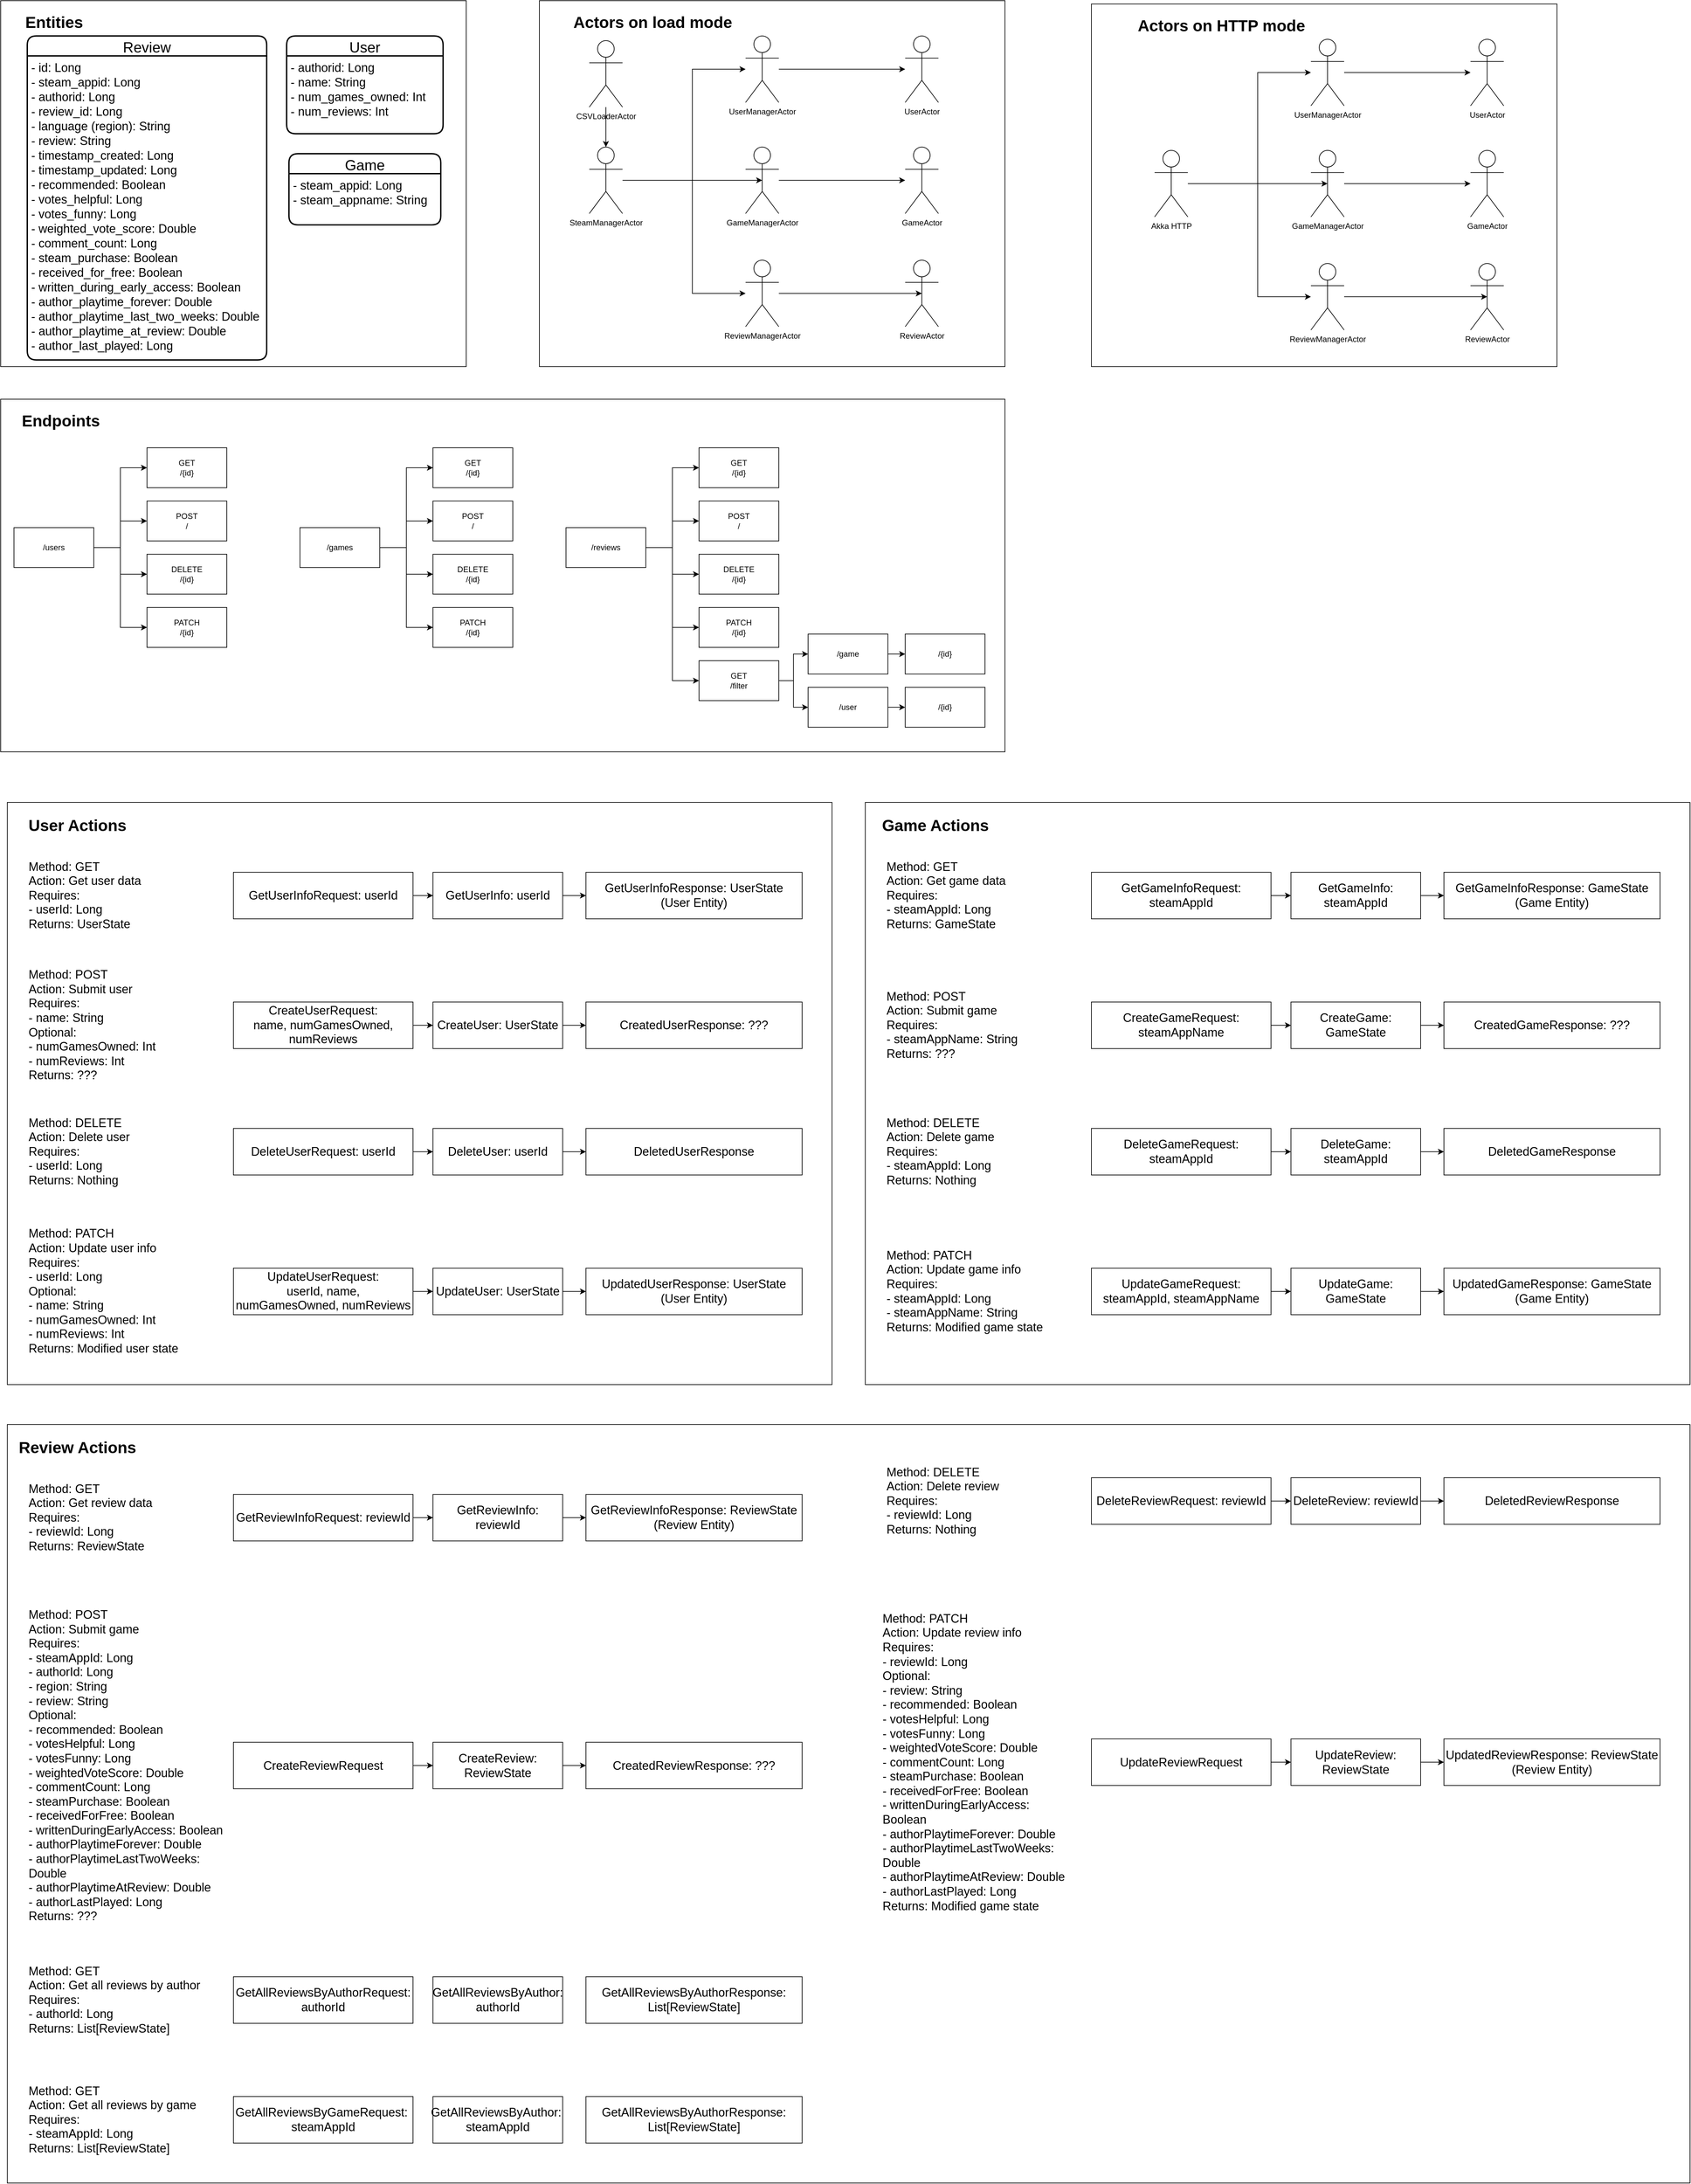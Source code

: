 <mxfile version="20.4.0" type="device"><diagram id="bUmCLk0_VhVP07BTgJRH" name="Página-1"><mxGraphModel dx="2031" dy="1159" grid="1" gridSize="10" guides="1" tooltips="1" connect="1" arrows="1" fold="1" page="1" pageScale="1" pageWidth="827" pageHeight="1169" math="0" shadow="0"><root><mxCell id="0"/><mxCell id="1" parent="0"/><mxCell id="ez0pkihPe1-qTAPwtO0r-77" value="" style="rounded=0;whiteSpace=wrap;html=1;fillColor=none;" vertex="1" parent="1"><mxGeometry x="850" y="40" width="700" height="550" as="geometry"/></mxCell><mxCell id="ez0pkihPe1-qTAPwtO0r-78" value="" style="rounded=0;whiteSpace=wrap;html=1;fillColor=none;" vertex="1" parent="1"><mxGeometry x="1680" y="45" width="700" height="545" as="geometry"/></mxCell><mxCell id="Av2QNb6P9Yulk9unb7GA-71" value="" style="group" parent="1" vertex="1" connectable="0"><mxGeometry x="40" y="639" width="1510" height="530" as="geometry"/></mxCell><mxCell id="Av2QNb6P9Yulk9unb7GA-57" value="" style="group" parent="Av2QNb6P9Yulk9unb7GA-71" vertex="1" connectable="0"><mxGeometry width="1510" height="530" as="geometry"/></mxCell><mxCell id="Av2QNb6P9Yulk9unb7GA-55" value="" style="rounded=0;whiteSpace=wrap;html=1;fillColor=none;" parent="Av2QNb6P9Yulk9unb7GA-57" vertex="1"><mxGeometry width="1510" height="530" as="geometry"/></mxCell><mxCell id="Av2QNb6P9Yulk9unb7GA-52" value="Endpoints" style="text;strokeColor=none;fillColor=none;html=1;fontSize=24;fontStyle=1;verticalAlign=middle;align=center;" parent="Av2QNb6P9Yulk9unb7GA-57" vertex="1"><mxGeometry x="20" y="13" width="140" height="40" as="geometry"/></mxCell><mxCell id="Av2QNb6P9Yulk9unb7GA-12" value="/users" style="rounded=0;whiteSpace=wrap;html=1;" parent="Av2QNb6P9Yulk9unb7GA-71" vertex="1"><mxGeometry x="20" y="193" width="120" height="60" as="geometry"/></mxCell><mxCell id="Av2QNb6P9Yulk9unb7GA-13" value="GET&lt;br&gt;/{id}" style="rounded=0;whiteSpace=wrap;html=1;" parent="Av2QNb6P9Yulk9unb7GA-71" vertex="1"><mxGeometry x="220" y="73" width="120" height="60" as="geometry"/></mxCell><mxCell id="Av2QNb6P9Yulk9unb7GA-17" style="edgeStyle=orthogonalEdgeStyle;rounded=0;orthogonalLoop=1;jettySize=auto;html=1;entryX=0;entryY=0.5;entryDx=0;entryDy=0;" parent="Av2QNb6P9Yulk9unb7GA-71" source="Av2QNb6P9Yulk9unb7GA-12" target="Av2QNb6P9Yulk9unb7GA-13" edge="1"><mxGeometry relative="1" as="geometry"/></mxCell><mxCell id="Av2QNb6P9Yulk9unb7GA-14" value="POST&lt;br&gt;/" style="rounded=0;whiteSpace=wrap;html=1;" parent="Av2QNb6P9Yulk9unb7GA-71" vertex="1"><mxGeometry x="220" y="153" width="120" height="60" as="geometry"/></mxCell><mxCell id="Av2QNb6P9Yulk9unb7GA-18" style="edgeStyle=orthogonalEdgeStyle;rounded=0;orthogonalLoop=1;jettySize=auto;html=1;" parent="Av2QNb6P9Yulk9unb7GA-71" source="Av2QNb6P9Yulk9unb7GA-12" target="Av2QNb6P9Yulk9unb7GA-14" edge="1"><mxGeometry relative="1" as="geometry"/></mxCell><mxCell id="Av2QNb6P9Yulk9unb7GA-15" value="DELETE&lt;br&gt;/{id}" style="rounded=0;whiteSpace=wrap;html=1;" parent="Av2QNb6P9Yulk9unb7GA-71" vertex="1"><mxGeometry x="220" y="233" width="120" height="60" as="geometry"/></mxCell><mxCell id="Av2QNb6P9Yulk9unb7GA-19" style="edgeStyle=orthogonalEdgeStyle;rounded=0;orthogonalLoop=1;jettySize=auto;html=1;entryX=0;entryY=0.5;entryDx=0;entryDy=0;" parent="Av2QNb6P9Yulk9unb7GA-71" source="Av2QNb6P9Yulk9unb7GA-12" target="Av2QNb6P9Yulk9unb7GA-15" edge="1"><mxGeometry relative="1" as="geometry"/></mxCell><mxCell id="Av2QNb6P9Yulk9unb7GA-16" value="PATCH&lt;br&gt;/{id}" style="rounded=0;whiteSpace=wrap;html=1;" parent="Av2QNb6P9Yulk9unb7GA-71" vertex="1"><mxGeometry x="220" y="313" width="120" height="60" as="geometry"/></mxCell><mxCell id="Av2QNb6P9Yulk9unb7GA-20" style="edgeStyle=orthogonalEdgeStyle;rounded=0;orthogonalLoop=1;jettySize=auto;html=1;entryX=0;entryY=0.5;entryDx=0;entryDy=0;" parent="Av2QNb6P9Yulk9unb7GA-71" source="Av2QNb6P9Yulk9unb7GA-12" target="Av2QNb6P9Yulk9unb7GA-16" edge="1"><mxGeometry relative="1" as="geometry"/></mxCell><mxCell id="Av2QNb6P9Yulk9unb7GA-25" value="/games" style="rounded=0;whiteSpace=wrap;html=1;" parent="Av2QNb6P9Yulk9unb7GA-71" vertex="1"><mxGeometry x="450" y="193" width="120" height="60" as="geometry"/></mxCell><mxCell id="Av2QNb6P9Yulk9unb7GA-26" value="GET&lt;br&gt;/{id}" style="rounded=0;whiteSpace=wrap;html=1;" parent="Av2QNb6P9Yulk9unb7GA-71" vertex="1"><mxGeometry x="650" y="73" width="120" height="60" as="geometry"/></mxCell><mxCell id="Av2QNb6P9Yulk9unb7GA-21" style="edgeStyle=orthogonalEdgeStyle;rounded=0;orthogonalLoop=1;jettySize=auto;html=1;entryX=0;entryY=0.5;entryDx=0;entryDy=0;" parent="Av2QNb6P9Yulk9unb7GA-71" source="Av2QNb6P9Yulk9unb7GA-25" target="Av2QNb6P9Yulk9unb7GA-26" edge="1"><mxGeometry relative="1" as="geometry"/></mxCell><mxCell id="Av2QNb6P9Yulk9unb7GA-27" value="POST&lt;br&gt;/" style="rounded=0;whiteSpace=wrap;html=1;" parent="Av2QNb6P9Yulk9unb7GA-71" vertex="1"><mxGeometry x="650" y="153" width="120" height="60" as="geometry"/></mxCell><mxCell id="Av2QNb6P9Yulk9unb7GA-22" style="edgeStyle=orthogonalEdgeStyle;rounded=0;orthogonalLoop=1;jettySize=auto;html=1;" parent="Av2QNb6P9Yulk9unb7GA-71" source="Av2QNb6P9Yulk9unb7GA-25" target="Av2QNb6P9Yulk9unb7GA-27" edge="1"><mxGeometry relative="1" as="geometry"/></mxCell><mxCell id="Av2QNb6P9Yulk9unb7GA-28" value="DELETE&lt;br&gt;/{id}" style="rounded=0;whiteSpace=wrap;html=1;" parent="Av2QNb6P9Yulk9unb7GA-71" vertex="1"><mxGeometry x="650" y="233" width="120" height="60" as="geometry"/></mxCell><mxCell id="Av2QNb6P9Yulk9unb7GA-23" style="edgeStyle=orthogonalEdgeStyle;rounded=0;orthogonalLoop=1;jettySize=auto;html=1;entryX=0;entryY=0.5;entryDx=0;entryDy=0;" parent="Av2QNb6P9Yulk9unb7GA-71" source="Av2QNb6P9Yulk9unb7GA-25" target="Av2QNb6P9Yulk9unb7GA-28" edge="1"><mxGeometry relative="1" as="geometry"/></mxCell><mxCell id="Av2QNb6P9Yulk9unb7GA-29" value="PATCH&lt;br&gt;/{id}" style="rounded=0;whiteSpace=wrap;html=1;" parent="Av2QNb6P9Yulk9unb7GA-71" vertex="1"><mxGeometry x="650" y="313" width="120" height="60" as="geometry"/></mxCell><mxCell id="Av2QNb6P9Yulk9unb7GA-24" style="edgeStyle=orthogonalEdgeStyle;rounded=0;orthogonalLoop=1;jettySize=auto;html=1;entryX=0;entryY=0.5;entryDx=0;entryDy=0;" parent="Av2QNb6P9Yulk9unb7GA-71" source="Av2QNb6P9Yulk9unb7GA-25" target="Av2QNb6P9Yulk9unb7GA-29" edge="1"><mxGeometry relative="1" as="geometry"/></mxCell><mxCell id="Av2QNb6P9Yulk9unb7GA-34" value="/reviews" style="rounded=0;whiteSpace=wrap;html=1;" parent="Av2QNb6P9Yulk9unb7GA-71" vertex="1"><mxGeometry x="850" y="193" width="120" height="60" as="geometry"/></mxCell><mxCell id="Av2QNb6P9Yulk9unb7GA-35" value="GET&lt;br&gt;/{id}" style="rounded=0;whiteSpace=wrap;html=1;" parent="Av2QNb6P9Yulk9unb7GA-71" vertex="1"><mxGeometry x="1050" y="73" width="120" height="60" as="geometry"/></mxCell><mxCell id="Av2QNb6P9Yulk9unb7GA-30" style="edgeStyle=orthogonalEdgeStyle;rounded=0;orthogonalLoop=1;jettySize=auto;html=1;entryX=0;entryY=0.5;entryDx=0;entryDy=0;" parent="Av2QNb6P9Yulk9unb7GA-71" source="Av2QNb6P9Yulk9unb7GA-34" target="Av2QNb6P9Yulk9unb7GA-35" edge="1"><mxGeometry relative="1" as="geometry"/></mxCell><mxCell id="Av2QNb6P9Yulk9unb7GA-36" value="POST&lt;br&gt;/" style="rounded=0;whiteSpace=wrap;html=1;" parent="Av2QNb6P9Yulk9unb7GA-71" vertex="1"><mxGeometry x="1050" y="153" width="120" height="60" as="geometry"/></mxCell><mxCell id="Av2QNb6P9Yulk9unb7GA-31" style="edgeStyle=orthogonalEdgeStyle;rounded=0;orthogonalLoop=1;jettySize=auto;html=1;" parent="Av2QNb6P9Yulk9unb7GA-71" source="Av2QNb6P9Yulk9unb7GA-34" target="Av2QNb6P9Yulk9unb7GA-36" edge="1"><mxGeometry relative="1" as="geometry"/></mxCell><mxCell id="Av2QNb6P9Yulk9unb7GA-37" value="DELETE&lt;br&gt;/{id}" style="rounded=0;whiteSpace=wrap;html=1;" parent="Av2QNb6P9Yulk9unb7GA-71" vertex="1"><mxGeometry x="1050" y="233" width="120" height="60" as="geometry"/></mxCell><mxCell id="Av2QNb6P9Yulk9unb7GA-32" style="edgeStyle=orthogonalEdgeStyle;rounded=0;orthogonalLoop=1;jettySize=auto;html=1;entryX=0;entryY=0.5;entryDx=0;entryDy=0;" parent="Av2QNb6P9Yulk9unb7GA-71" source="Av2QNb6P9Yulk9unb7GA-34" target="Av2QNb6P9Yulk9unb7GA-37" edge="1"><mxGeometry relative="1" as="geometry"/></mxCell><mxCell id="Av2QNb6P9Yulk9unb7GA-38" value="PATCH&lt;br&gt;/{id}" style="rounded=0;whiteSpace=wrap;html=1;" parent="Av2QNb6P9Yulk9unb7GA-71" vertex="1"><mxGeometry x="1050" y="313" width="120" height="60" as="geometry"/></mxCell><mxCell id="Av2QNb6P9Yulk9unb7GA-33" style="edgeStyle=orthogonalEdgeStyle;rounded=0;orthogonalLoop=1;jettySize=auto;html=1;entryX=0;entryY=0.5;entryDx=0;entryDy=0;" parent="Av2QNb6P9Yulk9unb7GA-71" source="Av2QNb6P9Yulk9unb7GA-34" target="Av2QNb6P9Yulk9unb7GA-38" edge="1"><mxGeometry relative="1" as="geometry"/></mxCell><mxCell id="Av2QNb6P9Yulk9unb7GA-39" value="GET&lt;br&gt;/filter" style="rounded=0;whiteSpace=wrap;html=1;" parent="Av2QNb6P9Yulk9unb7GA-71" vertex="1"><mxGeometry x="1050" y="393" width="120" height="60" as="geometry"/></mxCell><mxCell id="Av2QNb6P9Yulk9unb7GA-43" style="edgeStyle=orthogonalEdgeStyle;rounded=0;orthogonalLoop=1;jettySize=auto;html=1;entryX=0;entryY=0.5;entryDx=0;entryDy=0;" parent="Av2QNb6P9Yulk9unb7GA-71" source="Av2QNb6P9Yulk9unb7GA-34" target="Av2QNb6P9Yulk9unb7GA-39" edge="1"><mxGeometry relative="1" as="geometry"/></mxCell><mxCell id="Av2QNb6P9Yulk9unb7GA-41" value="/game" style="rounded=0;whiteSpace=wrap;html=1;" parent="Av2QNb6P9Yulk9unb7GA-71" vertex="1"><mxGeometry x="1214" y="353" width="120" height="60" as="geometry"/></mxCell><mxCell id="Av2QNb6P9Yulk9unb7GA-44" style="edgeStyle=orthogonalEdgeStyle;rounded=0;orthogonalLoop=1;jettySize=auto;html=1;entryX=0;entryY=0.5;entryDx=0;entryDy=0;" parent="Av2QNb6P9Yulk9unb7GA-71" source="Av2QNb6P9Yulk9unb7GA-39" target="Av2QNb6P9Yulk9unb7GA-41" edge="1"><mxGeometry relative="1" as="geometry"/></mxCell><mxCell id="Av2QNb6P9Yulk9unb7GA-42" value="/user" style="rounded=0;whiteSpace=wrap;html=1;" parent="Av2QNb6P9Yulk9unb7GA-71" vertex="1"><mxGeometry x="1214" y="433" width="120" height="60" as="geometry"/></mxCell><mxCell id="Av2QNb6P9Yulk9unb7GA-45" style="edgeStyle=orthogonalEdgeStyle;rounded=0;orthogonalLoop=1;jettySize=auto;html=1;entryX=0;entryY=0.5;entryDx=0;entryDy=0;" parent="Av2QNb6P9Yulk9unb7GA-71" source="Av2QNb6P9Yulk9unb7GA-39" target="Av2QNb6P9Yulk9unb7GA-42" edge="1"><mxGeometry relative="1" as="geometry"/></mxCell><mxCell id="Av2QNb6P9Yulk9unb7GA-46" value="/{id}" style="rounded=0;whiteSpace=wrap;html=1;" parent="Av2QNb6P9Yulk9unb7GA-71" vertex="1"><mxGeometry x="1360" y="353" width="120" height="60" as="geometry"/></mxCell><mxCell id="Av2QNb6P9Yulk9unb7GA-49" style="edgeStyle=orthogonalEdgeStyle;rounded=0;orthogonalLoop=1;jettySize=auto;html=1;" parent="Av2QNb6P9Yulk9unb7GA-71" source="Av2QNb6P9Yulk9unb7GA-41" target="Av2QNb6P9Yulk9unb7GA-46" edge="1"><mxGeometry relative="1" as="geometry"/></mxCell><mxCell id="Av2QNb6P9Yulk9unb7GA-47" value="/{id}" style="rounded=0;whiteSpace=wrap;html=1;" parent="Av2QNb6P9Yulk9unb7GA-71" vertex="1"><mxGeometry x="1360" y="433" width="120" height="60" as="geometry"/></mxCell><mxCell id="Av2QNb6P9Yulk9unb7GA-48" style="edgeStyle=orthogonalEdgeStyle;rounded=0;orthogonalLoop=1;jettySize=auto;html=1;" parent="Av2QNb6P9Yulk9unb7GA-71" source="Av2QNb6P9Yulk9unb7GA-42" target="Av2QNb6P9Yulk9unb7GA-47" edge="1"><mxGeometry relative="1" as="geometry"/></mxCell><mxCell id="ez0pkihPe1-qTAPwtO0r-2" value="" style="rounded=0;whiteSpace=wrap;html=1;fillColor=none;" vertex="1" parent="1"><mxGeometry x="50" y="1245" width="1240" height="875" as="geometry"/></mxCell><mxCell id="ez0pkihPe1-qTAPwtO0r-3" value="User Actions" style="text;strokeColor=none;fillColor=none;html=1;fontSize=24;fontStyle=1;verticalAlign=middle;align=center;" vertex="1" parent="1"><mxGeometry x="60" y="1260" width="190" height="40" as="geometry"/></mxCell><mxCell id="Av2QNb6P9Yulk9unb7GA-68" value="" style="rounded=0;whiteSpace=wrap;html=1;fillColor=none;" parent="1" vertex="1"><mxGeometry x="40" y="40" width="700" height="550" as="geometry"/></mxCell><mxCell id="Av2QNb6P9Yulk9unb7GA-69" value="Entities" style="text;strokeColor=none;fillColor=none;html=1;fontSize=24;fontStyle=1;verticalAlign=middle;align=center;" parent="1" vertex="1"><mxGeometry x="50" y="53" width="140" height="40" as="geometry"/></mxCell><mxCell id="Av2QNb6P9Yulk9unb7GA-64" value="Review" style="swimlane;childLayout=stackLayout;horizontal=1;startSize=30;horizontalStack=0;rounded=1;fontSize=22;fontStyle=0;strokeWidth=2;resizeParent=0;resizeLast=1;shadow=0;dashed=0;align=center;" parent="1" vertex="1"><mxGeometry x="80" y="93" width="360" height="487" as="geometry"/></mxCell><mxCell id="Av2QNb6P9Yulk9unb7GA-65" value="- id: Long&#10;- steam_appid: Long&#10;- authorid: Long&#10;- review_id: Long&#10;- language (region): String&#10;- review: String&#10;- timestamp_created: Long&#10;- timestamp_updated: Long&#10;- recommended: Boolean&#10;- votes_helpful: Long&#10;- votes_funny: Long&#10;- weighted_vote_score: Double&#10;- comment_count: Long&#10;- steam_purchase: Boolean&#10;- received_for_free: Boolean&#10;- written_during_early_access: Boolean&#10;- author_playtime_forever: Double&#10;- author_playtime_last_two_weeks: Double&#10;- author_playtime_at_review: Double&#10;- author_last_played: Long" style="align=left;strokeColor=none;fillColor=none;spacingLeft=4;fontSize=18;verticalAlign=top;resizable=0;rotatable=0;part=1;" parent="Av2QNb6P9Yulk9unb7GA-64" vertex="1"><mxGeometry y="30" width="360" height="457" as="geometry"/></mxCell><mxCell id="Av2QNb6P9Yulk9unb7GA-62" value="User" style="swimlane;childLayout=stackLayout;horizontal=1;startSize=30;horizontalStack=0;rounded=1;fontSize=22;fontStyle=0;strokeWidth=2;resizeParent=0;resizeLast=1;shadow=0;dashed=0;align=center;" parent="1" vertex="1"><mxGeometry x="470" y="93" width="235.2" height="147" as="geometry"><mxRectangle x="560" y="30" width="80" height="30" as="alternateBounds"/></mxGeometry></mxCell><mxCell id="Av2QNb6P9Yulk9unb7GA-63" value="- authorid: Long&#10;- name: String&#10;- num_games_owned: Int&#10;- num_reviews: Int" style="align=left;strokeColor=none;fillColor=none;spacingLeft=4;fontSize=18;verticalAlign=top;resizable=0;rotatable=0;part=1;" parent="Av2QNb6P9Yulk9unb7GA-62" vertex="1"><mxGeometry y="30" width="235.2" height="117" as="geometry"/></mxCell><mxCell id="Av2QNb6P9Yulk9unb7GA-60" value="Game" style="swimlane;childLayout=stackLayout;horizontal=1;startSize=30;horizontalStack=0;rounded=1;fontSize=22;fontStyle=0;strokeWidth=2;resizeParent=0;resizeLast=1;shadow=0;dashed=0;align=center;" parent="1" vertex="1"><mxGeometry x="473.47" y="270" width="228.27" height="107" as="geometry"/></mxCell><mxCell id="Av2QNb6P9Yulk9unb7GA-61" value="- steam_appid: Long&#10;- steam_appname: String" style="align=left;strokeColor=none;fillColor=none;spacingLeft=4;fontSize=18;verticalAlign=top;resizable=0;rotatable=0;part=1;" parent="Av2QNb6P9Yulk9unb7GA-60" vertex="1"><mxGeometry y="30" width="228.27" height="77" as="geometry"/></mxCell><mxCell id="ez0pkihPe1-qTAPwtO0r-15" value="Actors on load mode" style="text;strokeColor=none;fillColor=none;html=1;fontSize=24;fontStyle=1;verticalAlign=middle;align=center;" vertex="1" parent="1"><mxGeometry x="880" y="53" width="280" height="40" as="geometry"/></mxCell><mxCell id="ez0pkihPe1-qTAPwtO0r-17" value="GameActor" style="shape=umlActor;verticalLabelPosition=bottom;verticalAlign=top;html=1;outlineConnect=0;" vertex="1" parent="1"><mxGeometry x="1400" y="260" width="50" height="100" as="geometry"/></mxCell><mxCell id="ez0pkihPe1-qTAPwtO0r-39" style="edgeStyle=orthogonalEdgeStyle;rounded=0;orthogonalLoop=1;jettySize=auto;html=1;entryX=0.5;entryY=0.5;entryDx=0;entryDy=0;entryPerimeter=0;" edge="1" parent="1" source="ez0pkihPe1-qTAPwtO0r-18" target="ez0pkihPe1-qTAPwtO0r-21"><mxGeometry relative="1" as="geometry"/></mxCell><mxCell id="ez0pkihPe1-qTAPwtO0r-18" value="SteamManagerActor" style="shape=umlActor;verticalLabelPosition=bottom;verticalAlign=top;html=1;outlineConnect=0;" vertex="1" parent="1"><mxGeometry x="925" y="260" width="50" height="100" as="geometry"/></mxCell><mxCell id="ez0pkihPe1-qTAPwtO0r-38" style="edgeStyle=orthogonalEdgeStyle;rounded=0;orthogonalLoop=1;jettySize=auto;html=1;" edge="1" parent="1" source="ez0pkihPe1-qTAPwtO0r-19" target="ez0pkihPe1-qTAPwtO0r-18"><mxGeometry relative="1" as="geometry"/></mxCell><mxCell id="ez0pkihPe1-qTAPwtO0r-19" value="CSVLoaderActor" style="shape=umlActor;verticalLabelPosition=bottom;verticalAlign=top;html=1;outlineConnect=0;" vertex="1" parent="1"><mxGeometry x="925" y="100" width="50" height="100" as="geometry"/></mxCell><mxCell id="ez0pkihPe1-qTAPwtO0r-36" style="edgeStyle=orthogonalEdgeStyle;rounded=0;orthogonalLoop=1;jettySize=auto;html=1;" edge="1" parent="1" source="ez0pkihPe1-qTAPwtO0r-21" target="ez0pkihPe1-qTAPwtO0r-17"><mxGeometry relative="1" as="geometry"/></mxCell><mxCell id="ez0pkihPe1-qTAPwtO0r-21" value="GameManagerActor" style="shape=umlActor;verticalLabelPosition=bottom;verticalAlign=top;html=1;outlineConnect=0;" vertex="1" parent="1"><mxGeometry x="1160" y="260" width="50" height="100" as="geometry"/></mxCell><mxCell id="ez0pkihPe1-qTAPwtO0r-35" style="edgeStyle=orthogonalEdgeStyle;rounded=0;orthogonalLoop=1;jettySize=auto;html=1;" edge="1" parent="1" source="ez0pkihPe1-qTAPwtO0r-23" target="ez0pkihPe1-qTAPwtO0r-34"><mxGeometry relative="1" as="geometry"/></mxCell><mxCell id="ez0pkihPe1-qTAPwtO0r-23" value="UserManagerActor" style="shape=umlActor;verticalLabelPosition=bottom;verticalAlign=top;html=1;outlineConnect=0;" vertex="1" parent="1"><mxGeometry x="1160" y="93" width="50" height="100" as="geometry"/></mxCell><mxCell id="ez0pkihPe1-qTAPwtO0r-37" style="edgeStyle=orthogonalEdgeStyle;rounded=0;orthogonalLoop=1;jettySize=auto;html=1;entryX=0.5;entryY=0.5;entryDx=0;entryDy=0;entryPerimeter=0;" edge="1" parent="1" source="ez0pkihPe1-qTAPwtO0r-24" target="ez0pkihPe1-qTAPwtO0r-25"><mxGeometry relative="1" as="geometry"/></mxCell><mxCell id="ez0pkihPe1-qTAPwtO0r-24" value="ReviewManagerActor" style="shape=umlActor;verticalLabelPosition=bottom;verticalAlign=top;html=1;outlineConnect=0;" vertex="1" parent="1"><mxGeometry x="1160" y="430" width="50" height="100" as="geometry"/></mxCell><mxCell id="ez0pkihPe1-qTAPwtO0r-25" value="ReviewActor" style="shape=umlActor;verticalLabelPosition=bottom;verticalAlign=top;html=1;outlineConnect=0;" vertex="1" parent="1"><mxGeometry x="1400" y="430" width="50" height="100" as="geometry"/></mxCell><mxCell id="ez0pkihPe1-qTAPwtO0r-34" value="UserActor" style="shape=umlActor;verticalLabelPosition=bottom;verticalAlign=top;html=1;outlineConnect=0;" vertex="1" parent="1"><mxGeometry x="1400" y="93" width="50" height="100" as="geometry"/></mxCell><mxCell id="ez0pkihPe1-qTAPwtO0r-41" value="" style="endArrow=classic;html=1;rounded=0;" edge="1" parent="1" target="ez0pkihPe1-qTAPwtO0r-24"><mxGeometry width="50" height="50" relative="1" as="geometry"><mxPoint x="980" y="310" as="sourcePoint"/><mxPoint x="750" y="460" as="targetPoint"/><Array as="points"><mxPoint x="1080" y="310"/><mxPoint x="1080" y="480"/></Array></mxGeometry></mxCell><mxCell id="ez0pkihPe1-qTAPwtO0r-42" value="" style="endArrow=classic;html=1;rounded=0;" edge="1" parent="1" target="ez0pkihPe1-qTAPwtO0r-23"><mxGeometry width="50" height="50" relative="1" as="geometry"><mxPoint x="980" y="310" as="sourcePoint"/><mxPoint x="1140" y="160" as="targetPoint"/><Array as="points"><mxPoint x="1080" y="310"/><mxPoint x="1080" y="143"/></Array></mxGeometry></mxCell><mxCell id="ez0pkihPe1-qTAPwtO0r-43" value="Actors on HTTP mode" style="text;strokeColor=none;fillColor=none;html=1;fontSize=24;fontStyle=1;verticalAlign=middle;align=center;" vertex="1" parent="1"><mxGeometry x="1730" y="58" width="290" height="40" as="geometry"/></mxCell><mxCell id="ez0pkihPe1-qTAPwtO0r-44" value="GameActor" style="shape=umlActor;verticalLabelPosition=bottom;verticalAlign=top;html=1;outlineConnect=0;" vertex="1" parent="1"><mxGeometry x="2250" y="265" width="50" height="100" as="geometry"/></mxCell><mxCell id="ez0pkihPe1-qTAPwtO0r-45" style="edgeStyle=orthogonalEdgeStyle;rounded=0;orthogonalLoop=1;jettySize=auto;html=1;entryX=0.5;entryY=0.5;entryDx=0;entryDy=0;entryPerimeter=0;" edge="1" parent="1" source="ez0pkihPe1-qTAPwtO0r-46" target="ez0pkihPe1-qTAPwtO0r-51"><mxGeometry relative="1" as="geometry"/></mxCell><mxCell id="ez0pkihPe1-qTAPwtO0r-46" value="Akka HTTP" style="shape=umlActor;verticalLabelPosition=bottom;verticalAlign=top;html=1;outlineConnect=0;" vertex="1" parent="1"><mxGeometry x="1775" y="265" width="50" height="100" as="geometry"/></mxCell><mxCell id="ez0pkihPe1-qTAPwtO0r-50" style="edgeStyle=orthogonalEdgeStyle;rounded=0;orthogonalLoop=1;jettySize=auto;html=1;" edge="1" parent="1" source="ez0pkihPe1-qTAPwtO0r-51" target="ez0pkihPe1-qTAPwtO0r-44"><mxGeometry relative="1" as="geometry"/></mxCell><mxCell id="ez0pkihPe1-qTAPwtO0r-51" value="GameManagerActor" style="shape=umlActor;verticalLabelPosition=bottom;verticalAlign=top;html=1;outlineConnect=0;" vertex="1" parent="1"><mxGeometry x="2010" y="265" width="50" height="100" as="geometry"/></mxCell><mxCell id="ez0pkihPe1-qTAPwtO0r-52" style="edgeStyle=orthogonalEdgeStyle;rounded=0;orthogonalLoop=1;jettySize=auto;html=1;" edge="1" parent="1" source="ez0pkihPe1-qTAPwtO0r-53" target="ez0pkihPe1-qTAPwtO0r-57"><mxGeometry relative="1" as="geometry"/></mxCell><mxCell id="ez0pkihPe1-qTAPwtO0r-53" value="UserManagerActor" style="shape=umlActor;verticalLabelPosition=bottom;verticalAlign=top;html=1;outlineConnect=0;" vertex="1" parent="1"><mxGeometry x="2010" y="98" width="50" height="100" as="geometry"/></mxCell><mxCell id="ez0pkihPe1-qTAPwtO0r-54" style="edgeStyle=orthogonalEdgeStyle;rounded=0;orthogonalLoop=1;jettySize=auto;html=1;entryX=0.5;entryY=0.5;entryDx=0;entryDy=0;entryPerimeter=0;" edge="1" parent="1" source="ez0pkihPe1-qTAPwtO0r-55" target="ez0pkihPe1-qTAPwtO0r-56"><mxGeometry relative="1" as="geometry"/></mxCell><mxCell id="ez0pkihPe1-qTAPwtO0r-55" value="ReviewManagerActor" style="shape=umlActor;verticalLabelPosition=bottom;verticalAlign=top;html=1;outlineConnect=0;" vertex="1" parent="1"><mxGeometry x="2010" y="435" width="50" height="100" as="geometry"/></mxCell><mxCell id="ez0pkihPe1-qTAPwtO0r-56" value="ReviewActor" style="shape=umlActor;verticalLabelPosition=bottom;verticalAlign=top;html=1;outlineConnect=0;" vertex="1" parent="1"><mxGeometry x="2250" y="435" width="50" height="100" as="geometry"/></mxCell><mxCell id="ez0pkihPe1-qTAPwtO0r-57" value="UserActor" style="shape=umlActor;verticalLabelPosition=bottom;verticalAlign=top;html=1;outlineConnect=0;" vertex="1" parent="1"><mxGeometry x="2250" y="98" width="50" height="100" as="geometry"/></mxCell><mxCell id="ez0pkihPe1-qTAPwtO0r-58" value="" style="endArrow=classic;html=1;rounded=0;" edge="1" parent="1" target="ez0pkihPe1-qTAPwtO0r-55"><mxGeometry width="50" height="50" relative="1" as="geometry"><mxPoint x="1830" y="315" as="sourcePoint"/><mxPoint x="1600" y="465" as="targetPoint"/><Array as="points"><mxPoint x="1930" y="315"/><mxPoint x="1930" y="485"/></Array></mxGeometry></mxCell><mxCell id="ez0pkihPe1-qTAPwtO0r-59" value="" style="endArrow=classic;html=1;rounded=0;" edge="1" parent="1" target="ez0pkihPe1-qTAPwtO0r-53"><mxGeometry width="50" height="50" relative="1" as="geometry"><mxPoint x="1830" y="315" as="sourcePoint"/><mxPoint x="1990" y="165" as="targetPoint"/><Array as="points"><mxPoint x="1930" y="315"/><mxPoint x="1930" y="148"/></Array></mxGeometry></mxCell><mxCell id="ez0pkihPe1-qTAPwtO0r-99" style="edgeStyle=orthogonalEdgeStyle;rounded=0;orthogonalLoop=1;jettySize=auto;html=1;entryX=0;entryY=0.5;entryDx=0;entryDy=0;fontSize=18;" edge="1" parent="1" source="ez0pkihPe1-qTAPwtO0r-83" target="ez0pkihPe1-qTAPwtO0r-84"><mxGeometry relative="1" as="geometry"/></mxCell><mxCell id="ez0pkihPe1-qTAPwtO0r-83" value="&lt;font style=&quot;font-size: 18px;&quot;&gt;GetUserInfo: userId&lt;/font&gt;" style="rounded=0;whiteSpace=wrap;html=1;" vertex="1" parent="1"><mxGeometry x="690" y="1350" width="195" height="70" as="geometry"/></mxCell><mxCell id="ez0pkihPe1-qTAPwtO0r-84" value="&lt;font style=&quot;font-size: 18px;&quot;&gt;GetUserInfoResponse: UserState &lt;br&gt;(User Entity)&lt;/font&gt;" style="rounded=0;whiteSpace=wrap;html=1;" vertex="1" parent="1"><mxGeometry x="920" y="1350" width="325" height="70" as="geometry"/></mxCell><mxCell id="ez0pkihPe1-qTAPwtO0r-98" style="edgeStyle=orthogonalEdgeStyle;rounded=0;orthogonalLoop=1;jettySize=auto;html=1;fontSize=18;" edge="1" parent="1" source="ez0pkihPe1-qTAPwtO0r-85" target="ez0pkihPe1-qTAPwtO0r-83"><mxGeometry relative="1" as="geometry"/></mxCell><mxCell id="ez0pkihPe1-qTAPwtO0r-85" value="&lt;font style=&quot;font-size: 18px;&quot;&gt;GetUserInfoRequest: userId&lt;/font&gt;" style="rounded=0;whiteSpace=wrap;html=1;" vertex="1" parent="1"><mxGeometry x="390" y="1350" width="270" height="70" as="geometry"/></mxCell><mxCell id="ez0pkihPe1-qTAPwtO0r-86" value="Method: GET&lt;br&gt;Action: Get user data&lt;br&gt;Requires:&amp;nbsp;&lt;br&gt;- userId: Long&lt;br&gt;Returns: UserState" style="text;html=1;strokeColor=none;fillColor=none;align=left;verticalAlign=middle;whiteSpace=wrap;rounded=0;fontSize=18;" vertex="1" parent="1"><mxGeometry x="80" y="1330" width="290" height="110" as="geometry"/></mxCell><mxCell id="ez0pkihPe1-qTAPwtO0r-101" style="edgeStyle=orthogonalEdgeStyle;rounded=0;orthogonalLoop=1;jettySize=auto;html=1;fontSize=18;" edge="1" parent="1" source="ez0pkihPe1-qTAPwtO0r-87" target="ez0pkihPe1-qTAPwtO0r-88"><mxGeometry relative="1" as="geometry"/></mxCell><mxCell id="ez0pkihPe1-qTAPwtO0r-87" value="&lt;font style=&quot;font-size: 18px;&quot;&gt;CreateUser: UserState&lt;/font&gt;" style="rounded=0;whiteSpace=wrap;html=1;" vertex="1" parent="1"><mxGeometry x="690" y="1545" width="195" height="70" as="geometry"/></mxCell><mxCell id="ez0pkihPe1-qTAPwtO0r-88" value="&lt;font style=&quot;font-size: 18px;&quot;&gt;CreatedUserResponse: ???&lt;br&gt;&lt;/font&gt;" style="rounded=0;whiteSpace=wrap;html=1;" vertex="1" parent="1"><mxGeometry x="920" y="1545" width="325" height="70" as="geometry"/></mxCell><mxCell id="ez0pkihPe1-qTAPwtO0r-100" style="edgeStyle=orthogonalEdgeStyle;rounded=0;orthogonalLoop=1;jettySize=auto;html=1;fontSize=18;" edge="1" parent="1" source="ez0pkihPe1-qTAPwtO0r-89" target="ez0pkihPe1-qTAPwtO0r-87"><mxGeometry relative="1" as="geometry"/></mxCell><mxCell id="ez0pkihPe1-qTAPwtO0r-89" value="&lt;font style=&quot;font-size: 18px;&quot;&gt;CreateUserRequest: &lt;br&gt;name, numGamesOwned, numReviews&lt;/font&gt;" style="rounded=0;whiteSpace=wrap;html=1;" vertex="1" parent="1"><mxGeometry x="390" y="1545" width="270" height="70" as="geometry"/></mxCell><mxCell id="ez0pkihPe1-qTAPwtO0r-90" value="Method: POST&lt;br&gt;Action: Submit user&lt;br&gt;Requires:&amp;nbsp;&lt;br&gt;- name: String&lt;br&gt;Optional:&lt;br&gt;- numGamesOwned: Int&lt;br&gt;- numReviews: Int&lt;br&gt;Returns: ???" style="text;html=1;strokeColor=none;fillColor=none;align=left;verticalAlign=middle;whiteSpace=wrap;rounded=0;fontSize=18;" vertex="1" parent="1"><mxGeometry x="80" y="1490" width="290" height="180" as="geometry"/></mxCell><mxCell id="ez0pkihPe1-qTAPwtO0r-104" style="edgeStyle=orthogonalEdgeStyle;rounded=0;orthogonalLoop=1;jettySize=auto;html=1;fontSize=18;" edge="1" parent="1" source="ez0pkihPe1-qTAPwtO0r-94" target="ez0pkihPe1-qTAPwtO0r-95"><mxGeometry relative="1" as="geometry"/></mxCell><mxCell id="ez0pkihPe1-qTAPwtO0r-94" value="&lt;font style=&quot;font-size: 18px;&quot;&gt;DeleteUser: userId&lt;/font&gt;" style="rounded=0;whiteSpace=wrap;html=1;" vertex="1" parent="1"><mxGeometry x="690" y="1735" width="195" height="70" as="geometry"/></mxCell><mxCell id="ez0pkihPe1-qTAPwtO0r-95" value="&lt;font style=&quot;font-size: 18px;&quot;&gt;DeletedUserResponse&lt;br&gt;&lt;/font&gt;" style="rounded=0;whiteSpace=wrap;html=1;" vertex="1" parent="1"><mxGeometry x="920" y="1735" width="325" height="70" as="geometry"/></mxCell><mxCell id="ez0pkihPe1-qTAPwtO0r-102" style="edgeStyle=orthogonalEdgeStyle;rounded=0;orthogonalLoop=1;jettySize=auto;html=1;fontSize=18;" edge="1" parent="1" source="ez0pkihPe1-qTAPwtO0r-96" target="ez0pkihPe1-qTAPwtO0r-94"><mxGeometry relative="1" as="geometry"/></mxCell><mxCell id="ez0pkihPe1-qTAPwtO0r-96" value="&lt;font style=&quot;font-size: 18px;&quot;&gt;DeleteUserRequest: userId&lt;/font&gt;" style="rounded=0;whiteSpace=wrap;html=1;" vertex="1" parent="1"><mxGeometry x="390" y="1735" width="270" height="70" as="geometry"/></mxCell><mxCell id="ez0pkihPe1-qTAPwtO0r-97" value="Method: DELETE&lt;br&gt;Action: Delete user&lt;br&gt;Requires:&amp;nbsp;&lt;br&gt;- userId: Long&lt;br&gt;Returns: Nothing" style="text;html=1;strokeColor=none;fillColor=none;align=left;verticalAlign=middle;whiteSpace=wrap;rounded=0;fontSize=18;" vertex="1" parent="1"><mxGeometry x="80" y="1710" width="290" height="120" as="geometry"/></mxCell><mxCell id="ez0pkihPe1-qTAPwtO0r-110" style="edgeStyle=orthogonalEdgeStyle;rounded=0;orthogonalLoop=1;jettySize=auto;html=1;fontSize=18;" edge="1" parent="1" source="ez0pkihPe1-qTAPwtO0r-105" target="ez0pkihPe1-qTAPwtO0r-106"><mxGeometry relative="1" as="geometry"/></mxCell><mxCell id="ez0pkihPe1-qTAPwtO0r-105" value="&lt;font style=&quot;font-size: 18px;&quot;&gt;UpdateUser: UserState&lt;/font&gt;" style="rounded=0;whiteSpace=wrap;html=1;" vertex="1" parent="1"><mxGeometry x="690" y="1945" width="195" height="70" as="geometry"/></mxCell><mxCell id="ez0pkihPe1-qTAPwtO0r-106" value="&lt;font style=&quot;font-size: 18px;&quot;&gt;UpdatedUserResponse: UserState&lt;br&gt;(User Entity)&lt;br&gt;&lt;/font&gt;" style="rounded=0;whiteSpace=wrap;html=1;" vertex="1" parent="1"><mxGeometry x="920" y="1945" width="325" height="70" as="geometry"/></mxCell><mxCell id="ez0pkihPe1-qTAPwtO0r-109" style="edgeStyle=orthogonalEdgeStyle;rounded=0;orthogonalLoop=1;jettySize=auto;html=1;fontSize=18;" edge="1" parent="1" source="ez0pkihPe1-qTAPwtO0r-107" target="ez0pkihPe1-qTAPwtO0r-105"><mxGeometry relative="1" as="geometry"/></mxCell><mxCell id="ez0pkihPe1-qTAPwtO0r-107" value="&lt;font style=&quot;font-size: 18px;&quot;&gt;UpdateUserRequest: userId,&amp;nbsp;&lt;/font&gt;&lt;span style=&quot;font-size: 18px;&quot;&gt;name, numGamesOwned, numReviews&lt;/span&gt;" style="rounded=0;whiteSpace=wrap;html=1;" vertex="1" parent="1"><mxGeometry x="390" y="1945" width="270" height="70" as="geometry"/></mxCell><mxCell id="ez0pkihPe1-qTAPwtO0r-108" value="Method: PATCH&lt;br&gt;Action: Update user info&lt;br&gt;Requires:&amp;nbsp;&lt;br&gt;- userId: Long&lt;br&gt;Optional:&lt;br&gt;- name: String&lt;br&gt;- numGamesOwned: Int&lt;br&gt;- numReviews: Int&lt;br&gt;Returns: Modified user state" style="text;html=1;strokeColor=none;fillColor=none;align=left;verticalAlign=middle;whiteSpace=wrap;rounded=0;fontSize=18;" vertex="1" parent="1"><mxGeometry x="80" y="1880" width="290" height="200" as="geometry"/></mxCell><mxCell id="ez0pkihPe1-qTAPwtO0r-111" value="" style="rounded=0;whiteSpace=wrap;html=1;fillColor=none;" vertex="1" parent="1"><mxGeometry x="1340" y="1245" width="1240" height="875" as="geometry"/></mxCell><mxCell id="ez0pkihPe1-qTAPwtO0r-112" value="Game Actions" style="text;strokeColor=none;fillColor=none;html=1;fontSize=24;fontStyle=1;verticalAlign=middle;align=center;" vertex="1" parent="1"><mxGeometry x="1350" y="1260" width="190" height="40" as="geometry"/></mxCell><mxCell id="ez0pkihPe1-qTAPwtO0r-113" style="edgeStyle=orthogonalEdgeStyle;rounded=0;orthogonalLoop=1;jettySize=auto;html=1;entryX=0;entryY=0.5;entryDx=0;entryDy=0;fontSize=18;" edge="1" parent="1" source="ez0pkihPe1-qTAPwtO0r-114" target="ez0pkihPe1-qTAPwtO0r-115"><mxGeometry relative="1" as="geometry"/></mxCell><mxCell id="ez0pkihPe1-qTAPwtO0r-114" value="&lt;font style=&quot;font-size: 18px;&quot;&gt;GetGameInfo: steamAppId&lt;/font&gt;" style="rounded=0;whiteSpace=wrap;html=1;" vertex="1" parent="1"><mxGeometry x="1980" y="1350" width="195" height="70" as="geometry"/></mxCell><mxCell id="ez0pkihPe1-qTAPwtO0r-115" value="&lt;font style=&quot;font-size: 18px;&quot;&gt;GetGameInfoResponse: GameState&lt;br&gt;(Game Entity)&lt;/font&gt;" style="rounded=0;whiteSpace=wrap;html=1;" vertex="1" parent="1"><mxGeometry x="2210" y="1350" width="325" height="70" as="geometry"/></mxCell><mxCell id="ez0pkihPe1-qTAPwtO0r-116" style="edgeStyle=orthogonalEdgeStyle;rounded=0;orthogonalLoop=1;jettySize=auto;html=1;fontSize=18;" edge="1" parent="1" source="ez0pkihPe1-qTAPwtO0r-117" target="ez0pkihPe1-qTAPwtO0r-114"><mxGeometry relative="1" as="geometry"/></mxCell><mxCell id="ez0pkihPe1-qTAPwtO0r-117" value="&lt;font style=&quot;font-size: 18px;&quot;&gt;GetGameInfoRequest: steamAppId&lt;/font&gt;" style="rounded=0;whiteSpace=wrap;html=1;" vertex="1" parent="1"><mxGeometry x="1680" y="1350" width="270" height="70" as="geometry"/></mxCell><mxCell id="ez0pkihPe1-qTAPwtO0r-118" value="Method: GET&lt;br&gt;Action: Get game data&lt;br&gt;Requires:&amp;nbsp;&lt;br&gt;- steamAppId: Long&lt;br&gt;Returns: GameState" style="text;html=1;strokeColor=none;fillColor=none;align=left;verticalAlign=middle;whiteSpace=wrap;rounded=0;fontSize=18;" vertex="1" parent="1"><mxGeometry x="1370" y="1330" width="290" height="110" as="geometry"/></mxCell><mxCell id="ez0pkihPe1-qTAPwtO0r-119" style="edgeStyle=orthogonalEdgeStyle;rounded=0;orthogonalLoop=1;jettySize=auto;html=1;fontSize=18;" edge="1" parent="1" source="ez0pkihPe1-qTAPwtO0r-120" target="ez0pkihPe1-qTAPwtO0r-121"><mxGeometry relative="1" as="geometry"/></mxCell><mxCell id="ez0pkihPe1-qTAPwtO0r-120" value="&lt;font style=&quot;font-size: 18px;&quot;&gt;CreateGame: GameState&lt;/font&gt;" style="rounded=0;whiteSpace=wrap;html=1;" vertex="1" parent="1"><mxGeometry x="1980" y="1545" width="195" height="70" as="geometry"/></mxCell><mxCell id="ez0pkihPe1-qTAPwtO0r-121" value="&lt;font style=&quot;font-size: 18px;&quot;&gt;CreatedGameResponse: ???&lt;br&gt;&lt;/font&gt;" style="rounded=0;whiteSpace=wrap;html=1;" vertex="1" parent="1"><mxGeometry x="2210" y="1545" width="325" height="70" as="geometry"/></mxCell><mxCell id="ez0pkihPe1-qTAPwtO0r-122" style="edgeStyle=orthogonalEdgeStyle;rounded=0;orthogonalLoop=1;jettySize=auto;html=1;fontSize=18;" edge="1" parent="1" source="ez0pkihPe1-qTAPwtO0r-123" target="ez0pkihPe1-qTAPwtO0r-120"><mxGeometry relative="1" as="geometry"/></mxCell><mxCell id="ez0pkihPe1-qTAPwtO0r-123" value="&lt;font style=&quot;font-size: 18px;&quot;&gt;CreateGameRequest: &lt;br&gt;steamAppName&lt;/font&gt;" style="rounded=0;whiteSpace=wrap;html=1;" vertex="1" parent="1"><mxGeometry x="1680" y="1545" width="270" height="70" as="geometry"/></mxCell><mxCell id="ez0pkihPe1-qTAPwtO0r-124" value="Method: POST&lt;br&gt;Action: Submit game&lt;br&gt;Requires:&amp;nbsp;&lt;br&gt;- steamAppName: String&lt;br&gt;Returns: ???" style="text;html=1;strokeColor=none;fillColor=none;align=left;verticalAlign=middle;whiteSpace=wrap;rounded=0;fontSize=18;" vertex="1" parent="1"><mxGeometry x="1370" y="1520" width="290" height="120" as="geometry"/></mxCell><mxCell id="ez0pkihPe1-qTAPwtO0r-125" style="edgeStyle=orthogonalEdgeStyle;rounded=0;orthogonalLoop=1;jettySize=auto;html=1;fontSize=18;" edge="1" parent="1" source="ez0pkihPe1-qTAPwtO0r-126" target="ez0pkihPe1-qTAPwtO0r-127"><mxGeometry relative="1" as="geometry"/></mxCell><mxCell id="ez0pkihPe1-qTAPwtO0r-126" value="&lt;font style=&quot;font-size: 18px;&quot;&gt;DeleteGame: steamAppId&lt;/font&gt;" style="rounded=0;whiteSpace=wrap;html=1;" vertex="1" parent="1"><mxGeometry x="1980" y="1735" width="195" height="70" as="geometry"/></mxCell><mxCell id="ez0pkihPe1-qTAPwtO0r-127" value="&lt;font style=&quot;font-size: 18px;&quot;&gt;DeletedGameResponse&lt;br&gt;&lt;/font&gt;" style="rounded=0;whiteSpace=wrap;html=1;" vertex="1" parent="1"><mxGeometry x="2210" y="1735" width="325" height="70" as="geometry"/></mxCell><mxCell id="ez0pkihPe1-qTAPwtO0r-128" style="edgeStyle=orthogonalEdgeStyle;rounded=0;orthogonalLoop=1;jettySize=auto;html=1;fontSize=18;" edge="1" parent="1" source="ez0pkihPe1-qTAPwtO0r-129" target="ez0pkihPe1-qTAPwtO0r-126"><mxGeometry relative="1" as="geometry"/></mxCell><mxCell id="ez0pkihPe1-qTAPwtO0r-129" value="&lt;font style=&quot;font-size: 18px;&quot;&gt;DeleteGameRequest: steamAppId&lt;/font&gt;" style="rounded=0;whiteSpace=wrap;html=1;" vertex="1" parent="1"><mxGeometry x="1680" y="1735" width="270" height="70" as="geometry"/></mxCell><mxCell id="ez0pkihPe1-qTAPwtO0r-130" value="Method: DELETE&lt;br&gt;Action: Delete game&lt;br&gt;Requires:&amp;nbsp;&lt;br&gt;- steamAppId: Long&lt;br&gt;Returns: Nothing" style="text;html=1;strokeColor=none;fillColor=none;align=left;verticalAlign=middle;whiteSpace=wrap;rounded=0;fontSize=18;" vertex="1" parent="1"><mxGeometry x="1370" y="1710" width="290" height="120" as="geometry"/></mxCell><mxCell id="ez0pkihPe1-qTAPwtO0r-131" style="edgeStyle=orthogonalEdgeStyle;rounded=0;orthogonalLoop=1;jettySize=auto;html=1;fontSize=18;" edge="1" parent="1" source="ez0pkihPe1-qTAPwtO0r-132" target="ez0pkihPe1-qTAPwtO0r-133"><mxGeometry relative="1" as="geometry"/></mxCell><mxCell id="ez0pkihPe1-qTAPwtO0r-132" value="&lt;font style=&quot;font-size: 18px;&quot;&gt;UpdateGame: GameState&lt;/font&gt;" style="rounded=0;whiteSpace=wrap;html=1;" vertex="1" parent="1"><mxGeometry x="1980" y="1945" width="195" height="70" as="geometry"/></mxCell><mxCell id="ez0pkihPe1-qTAPwtO0r-133" value="&lt;font style=&quot;font-size: 18px;&quot;&gt;UpdatedGameResponse: GameState&lt;br&gt;(Game Entity)&lt;br&gt;&lt;/font&gt;" style="rounded=0;whiteSpace=wrap;html=1;" vertex="1" parent="1"><mxGeometry x="2210" y="1945" width="325" height="70" as="geometry"/></mxCell><mxCell id="ez0pkihPe1-qTAPwtO0r-134" style="edgeStyle=orthogonalEdgeStyle;rounded=0;orthogonalLoop=1;jettySize=auto;html=1;fontSize=18;" edge="1" parent="1" source="ez0pkihPe1-qTAPwtO0r-135" target="ez0pkihPe1-qTAPwtO0r-132"><mxGeometry relative="1" as="geometry"/></mxCell><mxCell id="ez0pkihPe1-qTAPwtO0r-135" value="&lt;font style=&quot;font-size: 18px;&quot;&gt;UpdateGameRequest: steamAppId,&amp;nbsp;&lt;/font&gt;&lt;span style=&quot;font-size: 18px;&quot;&gt;steamAppName&lt;/span&gt;" style="rounded=0;whiteSpace=wrap;html=1;" vertex="1" parent="1"><mxGeometry x="1680" y="1945" width="270" height="70" as="geometry"/></mxCell><mxCell id="ez0pkihPe1-qTAPwtO0r-136" value="Method: PATCH&lt;br&gt;Action: Update game info&lt;br&gt;Requires:&amp;nbsp;&lt;br&gt;- steamAppId: Long&lt;br&gt;- steamAppName: String&lt;br&gt;Returns: Modified game state" style="text;html=1;strokeColor=none;fillColor=none;align=left;verticalAlign=middle;whiteSpace=wrap;rounded=0;fontSize=18;" vertex="1" parent="1"><mxGeometry x="1370" y="1880" width="290" height="200" as="geometry"/></mxCell><mxCell id="ez0pkihPe1-qTAPwtO0r-139" value="" style="rounded=0;whiteSpace=wrap;html=1;fillColor=none;" vertex="1" parent="1"><mxGeometry x="50" y="2180" width="2530" height="1140" as="geometry"/></mxCell><mxCell id="ez0pkihPe1-qTAPwtO0r-140" value="Review Actions" style="text;strokeColor=none;fillColor=none;html=1;fontSize=24;fontStyle=1;verticalAlign=middle;align=center;" vertex="1" parent="1"><mxGeometry x="60" y="2195" width="190" height="40" as="geometry"/></mxCell><mxCell id="ez0pkihPe1-qTAPwtO0r-141" style="edgeStyle=orthogonalEdgeStyle;rounded=0;orthogonalLoop=1;jettySize=auto;html=1;entryX=0;entryY=0.5;entryDx=0;entryDy=0;fontSize=18;" edge="1" parent="1" source="ez0pkihPe1-qTAPwtO0r-142" target="ez0pkihPe1-qTAPwtO0r-143"><mxGeometry relative="1" as="geometry"/></mxCell><mxCell id="ez0pkihPe1-qTAPwtO0r-142" value="&lt;font style=&quot;font-size: 18px;&quot;&gt;GetReviewInfo: reviewId&lt;/font&gt;" style="rounded=0;whiteSpace=wrap;html=1;" vertex="1" parent="1"><mxGeometry x="690" y="2285" width="195" height="70" as="geometry"/></mxCell><mxCell id="ez0pkihPe1-qTAPwtO0r-143" value="&lt;font style=&quot;font-size: 18px;&quot;&gt;GetReviewInfoResponse: ReviewState&lt;br&gt;(Review Entity)&lt;/font&gt;" style="rounded=0;whiteSpace=wrap;html=1;" vertex="1" parent="1"><mxGeometry x="920" y="2285" width="325" height="70" as="geometry"/></mxCell><mxCell id="ez0pkihPe1-qTAPwtO0r-144" style="edgeStyle=orthogonalEdgeStyle;rounded=0;orthogonalLoop=1;jettySize=auto;html=1;fontSize=18;" edge="1" parent="1" source="ez0pkihPe1-qTAPwtO0r-145" target="ez0pkihPe1-qTAPwtO0r-142"><mxGeometry relative="1" as="geometry"/></mxCell><mxCell id="ez0pkihPe1-qTAPwtO0r-145" value="&lt;font style=&quot;font-size: 18px;&quot;&gt;GetReviewInfoRequest: reviewId&lt;/font&gt;" style="rounded=0;whiteSpace=wrap;html=1;" vertex="1" parent="1"><mxGeometry x="390" y="2285" width="270" height="70" as="geometry"/></mxCell><mxCell id="ez0pkihPe1-qTAPwtO0r-147" value="Method: GET&lt;br&gt;Action: Get review data&lt;br&gt;Requires:&amp;nbsp;&lt;br&gt;- reviewId: Long&lt;br&gt;Returns: ReviewState" style="text;html=1;strokeColor=none;fillColor=none;align=left;verticalAlign=middle;whiteSpace=wrap;rounded=0;fontSize=18;" vertex="1" parent="1"><mxGeometry x="80" y="2265" width="290" height="110" as="geometry"/></mxCell><mxCell id="ez0pkihPe1-qTAPwtO0r-148" style="edgeStyle=orthogonalEdgeStyle;rounded=0;orthogonalLoop=1;jettySize=auto;html=1;fontSize=18;" edge="1" parent="1" source="ez0pkihPe1-qTAPwtO0r-149" target="ez0pkihPe1-qTAPwtO0r-150"><mxGeometry relative="1" as="geometry"/></mxCell><mxCell id="ez0pkihPe1-qTAPwtO0r-149" value="&lt;font style=&quot;font-size: 18px;&quot;&gt;CreateReview: ReviewState&lt;/font&gt;" style="rounded=0;whiteSpace=wrap;html=1;" vertex="1" parent="1"><mxGeometry x="690" y="2657.5" width="195" height="70" as="geometry"/></mxCell><mxCell id="ez0pkihPe1-qTAPwtO0r-150" value="&lt;font style=&quot;font-size: 18px;&quot;&gt;CreatedReviewResponse: ???&lt;br&gt;&lt;/font&gt;" style="rounded=0;whiteSpace=wrap;html=1;" vertex="1" parent="1"><mxGeometry x="920" y="2657.5" width="325" height="70" as="geometry"/></mxCell><mxCell id="ez0pkihPe1-qTAPwtO0r-151" style="edgeStyle=orthogonalEdgeStyle;rounded=0;orthogonalLoop=1;jettySize=auto;html=1;fontSize=18;" edge="1" parent="1" source="ez0pkihPe1-qTAPwtO0r-152" target="ez0pkihPe1-qTAPwtO0r-149"><mxGeometry relative="1" as="geometry"/></mxCell><mxCell id="ez0pkihPe1-qTAPwtO0r-152" value="&lt;font style=&quot;font-size: 18px;&quot;&gt;CreateReviewRequest&lt;br&gt;&lt;/font&gt;" style="rounded=0;whiteSpace=wrap;html=1;" vertex="1" parent="1"><mxGeometry x="390" y="2657.5" width="270" height="70" as="geometry"/></mxCell><mxCell id="ez0pkihPe1-qTAPwtO0r-153" value="Method: POST&lt;br&gt;Action: Submit game&lt;br&gt;Requires:&amp;nbsp;&lt;br&gt;&lt;span style=&quot;&quot;&gt;- steamAppId: Long&lt;/span&gt;&lt;br style=&quot;padding: 0px; margin: 0px;&quot;&gt;&lt;span style=&quot;&quot;&gt;- authorId: Long&lt;/span&gt;&lt;br style=&quot;padding: 0px; margin: 0px;&quot;&gt;&lt;span style=&quot;&quot;&gt;- region: String&lt;br&gt;- review: String&lt;br&gt;&lt;/span&gt;Optional:&lt;br style=&quot;padding: 0px; margin: 0px;&quot;&gt;&lt;span style=&quot;&quot;&gt;- recommended: Boolean&lt;/span&gt;&lt;br style=&quot;padding: 0px; margin: 0px;&quot;&gt;&lt;span style=&quot;&quot;&gt;- votesHelpful: Long&lt;/span&gt;&lt;br style=&quot;padding: 0px; margin: 0px;&quot;&gt;&lt;span style=&quot;&quot;&gt;- votesFunny: Long&lt;/span&gt;&lt;br style=&quot;padding: 0px; margin: 0px;&quot;&gt;&lt;span style=&quot;&quot;&gt;- weightedVoteScore: Double&lt;/span&gt;&lt;br style=&quot;padding: 0px; margin: 0px;&quot;&gt;&lt;span style=&quot;&quot;&gt;- commentCount: Long&lt;/span&gt;&lt;br style=&quot;padding: 0px; margin: 0px;&quot;&gt;&lt;span style=&quot;&quot;&gt;- steamPurchase: Boolean&lt;/span&gt;&lt;br style=&quot;padding: 0px; margin: 0px;&quot;&gt;&lt;span style=&quot;&quot;&gt;- receivedForFree: Boolean&lt;/span&gt;&lt;br style=&quot;padding: 0px; margin: 0px;&quot;&gt;&lt;span style=&quot;&quot;&gt;- writtenDuringEarlyAccess: Boolean&lt;/span&gt;&lt;br style=&quot;padding: 0px; margin: 0px;&quot;&gt;&lt;span style=&quot;&quot;&gt;- authorPlaytimeForever: Double&lt;/span&gt;&lt;br style=&quot;padding: 0px; margin: 0px;&quot;&gt;&lt;span style=&quot;&quot;&gt;- authorPlaytimeLastTwoWeeks: Double&lt;/span&gt;&lt;br style=&quot;padding: 0px; margin: 0px;&quot;&gt;&lt;span style=&quot;&quot;&gt;- authorPlaytimeAtReview: Double&lt;/span&gt;&lt;br style=&quot;padding: 0px; margin: 0px;&quot;&gt;&lt;span style=&quot;&quot;&gt;- authorLastPlayed: Long&lt;/span&gt;&lt;br&gt;Returns: ???" style="text;html=1;strokeColor=none;fillColor=none;align=left;verticalAlign=middle;whiteSpace=wrap;rounded=0;fontSize=18;" vertex="1" parent="1"><mxGeometry x="80" y="2455" width="300" height="475" as="geometry"/></mxCell><mxCell id="ez0pkihPe1-qTAPwtO0r-154" style="edgeStyle=orthogonalEdgeStyle;rounded=0;orthogonalLoop=1;jettySize=auto;html=1;fontSize=18;" edge="1" parent="1" source="ez0pkihPe1-qTAPwtO0r-155" target="ez0pkihPe1-qTAPwtO0r-156"><mxGeometry relative="1" as="geometry"/></mxCell><mxCell id="ez0pkihPe1-qTAPwtO0r-155" value="&lt;font style=&quot;font-size: 18px;&quot;&gt;DeleteReview: reviewId&lt;/font&gt;" style="rounded=0;whiteSpace=wrap;html=1;" vertex="1" parent="1"><mxGeometry x="1980" y="2260" width="195" height="70" as="geometry"/></mxCell><mxCell id="ez0pkihPe1-qTAPwtO0r-156" value="&lt;font style=&quot;font-size: 18px;&quot;&gt;DeletedReviewResponse&lt;br&gt;&lt;/font&gt;" style="rounded=0;whiteSpace=wrap;html=1;" vertex="1" parent="1"><mxGeometry x="2210" y="2260" width="325" height="70" as="geometry"/></mxCell><mxCell id="ez0pkihPe1-qTAPwtO0r-157" style="edgeStyle=orthogonalEdgeStyle;rounded=0;orthogonalLoop=1;jettySize=auto;html=1;fontSize=18;" edge="1" parent="1" source="ez0pkihPe1-qTAPwtO0r-158" target="ez0pkihPe1-qTAPwtO0r-155"><mxGeometry relative="1" as="geometry"/></mxCell><mxCell id="ez0pkihPe1-qTAPwtO0r-158" value="&lt;font style=&quot;font-size: 18px;&quot;&gt;DeleteReviewRequest: reviewId&lt;/font&gt;" style="rounded=0;whiteSpace=wrap;html=1;" vertex="1" parent="1"><mxGeometry x="1680" y="2260" width="270" height="70" as="geometry"/></mxCell><mxCell id="ez0pkihPe1-qTAPwtO0r-159" value="Method: DELETE&lt;br&gt;Action: Delete review&lt;br&gt;Requires:&amp;nbsp;&lt;br&gt;- reviewId: Long&lt;br&gt;Returns: Nothing" style="text;html=1;strokeColor=none;fillColor=none;align=left;verticalAlign=middle;whiteSpace=wrap;rounded=0;fontSize=18;" vertex="1" parent="1"><mxGeometry x="1370" y="2235" width="290" height="120" as="geometry"/></mxCell><mxCell id="ez0pkihPe1-qTAPwtO0r-160" style="edgeStyle=orthogonalEdgeStyle;rounded=0;orthogonalLoop=1;jettySize=auto;html=1;fontSize=18;" edge="1" parent="1" source="ez0pkihPe1-qTAPwtO0r-161" target="ez0pkihPe1-qTAPwtO0r-162"><mxGeometry relative="1" as="geometry"/></mxCell><mxCell id="ez0pkihPe1-qTAPwtO0r-161" value="&lt;font style=&quot;font-size: 18px;&quot;&gt;UpdateReview: ReviewState&lt;/font&gt;" style="rounded=0;whiteSpace=wrap;html=1;" vertex="1" parent="1"><mxGeometry x="1980" y="2652.5" width="195" height="70" as="geometry"/></mxCell><mxCell id="ez0pkihPe1-qTAPwtO0r-162" value="&lt;font style=&quot;font-size: 18px;&quot;&gt;UpdatedReviewResponse: ReviewState&lt;br&gt;(Review Entity)&lt;br&gt;&lt;/font&gt;" style="rounded=0;whiteSpace=wrap;html=1;" vertex="1" parent="1"><mxGeometry x="2210" y="2652.5" width="325" height="70" as="geometry"/></mxCell><mxCell id="ez0pkihPe1-qTAPwtO0r-163" style="edgeStyle=orthogonalEdgeStyle;rounded=0;orthogonalLoop=1;jettySize=auto;html=1;fontSize=18;" edge="1" parent="1" source="ez0pkihPe1-qTAPwtO0r-164" target="ez0pkihPe1-qTAPwtO0r-161"><mxGeometry relative="1" as="geometry"/></mxCell><mxCell id="ez0pkihPe1-qTAPwtO0r-164" value="&lt;font style=&quot;font-size: 18px;&quot;&gt;UpdateReviewRequest&lt;/font&gt;" style="rounded=0;whiteSpace=wrap;html=1;" vertex="1" parent="1"><mxGeometry x="1680" y="2652.5" width="270" height="70" as="geometry"/></mxCell><mxCell id="ez0pkihPe1-qTAPwtO0r-165" value="Method: PATCH&lt;br&gt;Action: Update review info&lt;br&gt;Requires:&amp;nbsp;&lt;br&gt;- reviewId: Long&lt;br&gt;Optional:&lt;br&gt;- review: String&lt;br style=&quot;padding: 0px; margin: 0px;&quot;&gt;- recommended: Boolean&lt;br style=&quot;padding: 0px; margin: 0px;&quot;&gt;- votesHelpful: Long&lt;br style=&quot;padding: 0px; margin: 0px;&quot;&gt;- votesFunny: Long&lt;br style=&quot;padding: 0px; margin: 0px;&quot;&gt;- weightedVoteScore: Double&lt;br style=&quot;padding: 0px; margin: 0px;&quot;&gt;- commentCount: Long&lt;br style=&quot;padding: 0px; margin: 0px;&quot;&gt;- steamPurchase: Boolean&lt;br style=&quot;padding: 0px; margin: 0px;&quot;&gt;- receivedForFree: Boolean&lt;br style=&quot;padding: 0px; margin: 0px;&quot;&gt;- writtenDuringEarlyAccess: Boolean&lt;br style=&quot;padding: 0px; margin: 0px;&quot;&gt;- authorPlaytimeForever: Double&lt;br style=&quot;padding: 0px; margin: 0px;&quot;&gt;- authorPlaytimeLastTwoWeeks: Double&lt;br style=&quot;padding: 0px; margin: 0px;&quot;&gt;- authorPlaytimeAtReview: Double&lt;br style=&quot;padding: 0px; margin: 0px;&quot;&gt;- authorLastPlayed: Long&lt;br&gt;Returns: Modified game state" style="text;html=1;strokeColor=none;fillColor=none;align=left;verticalAlign=middle;whiteSpace=wrap;rounded=0;fontSize=18;" vertex="1" parent="1"><mxGeometry x="1364" y="2455" width="290" height="465" as="geometry"/></mxCell><mxCell id="ez0pkihPe1-qTAPwtO0r-166" value="&lt;font style=&quot;font-size: 18px;&quot;&gt;GetAllReviewsByAuthor: authorId&lt;/font&gt;" style="rounded=0;whiteSpace=wrap;html=1;" vertex="1" parent="1"><mxGeometry x="690" y="3010" width="195" height="70" as="geometry"/></mxCell><mxCell id="ez0pkihPe1-qTAPwtO0r-167" value="&lt;font style=&quot;font-size: 18px;&quot;&gt;GetAllReviewsByAuthorResponse: List[ReviewState]&lt;br&gt;&lt;/font&gt;" style="rounded=0;whiteSpace=wrap;html=1;" vertex="1" parent="1"><mxGeometry x="920" y="3010" width="325" height="70" as="geometry"/></mxCell><mxCell id="ez0pkihPe1-qTAPwtO0r-168" value="&lt;font style=&quot;font-size: 18px;&quot;&gt;GetAllReviewsByAuthorRequest: authorId&lt;/font&gt;" style="rounded=0;whiteSpace=wrap;html=1;" vertex="1" parent="1"><mxGeometry x="390" y="3010" width="270" height="70" as="geometry"/></mxCell><mxCell id="ez0pkihPe1-qTAPwtO0r-169" value="Method: GET&lt;br&gt;Action: Get all reviews by author&lt;br&gt;Requires:&amp;nbsp;&lt;br&gt;- authorId: Long&lt;br&gt;Returns: List[ReviewState]" style="text;html=1;strokeColor=none;fillColor=none;align=left;verticalAlign=middle;whiteSpace=wrap;rounded=0;fontSize=18;" vertex="1" parent="1"><mxGeometry x="80" y="2990" width="290" height="110" as="geometry"/></mxCell><mxCell id="ez0pkihPe1-qTAPwtO0r-170" value="&lt;font style=&quot;font-size: 18px;&quot;&gt;GetAllReviewsByAuthor:&amp;nbsp;&lt;br&gt;&lt;/font&gt;&lt;span style=&quot;font-size: 18px; text-align: left;&quot;&gt;steamAppId&lt;/span&gt;" style="rounded=0;whiteSpace=wrap;html=1;" vertex="1" parent="1"><mxGeometry x="690" y="3190" width="195" height="70" as="geometry"/></mxCell><mxCell id="ez0pkihPe1-qTAPwtO0r-171" value="&lt;font style=&quot;font-size: 18px;&quot;&gt;GetAllReviewsByAuthorResponse: List[ReviewState]&lt;br&gt;&lt;/font&gt;" style="rounded=0;whiteSpace=wrap;html=1;" vertex="1" parent="1"><mxGeometry x="920" y="3190" width="325" height="70" as="geometry"/></mxCell><mxCell id="ez0pkihPe1-qTAPwtO0r-172" value="&lt;font style=&quot;font-size: 18px;&quot;&gt;GetAllReviewsByGameRequest:&amp;nbsp;&lt;br&gt;&lt;/font&gt;&lt;span style=&quot;font-size: 18px; text-align: left;&quot;&gt;steamAppId&lt;/span&gt;" style="rounded=0;whiteSpace=wrap;html=1;" vertex="1" parent="1"><mxGeometry x="390" y="3190" width="270" height="70" as="geometry"/></mxCell><mxCell id="ez0pkihPe1-qTAPwtO0r-173" value="Method: GET&lt;br&gt;Action: Get all reviews by game&lt;br&gt;Requires:&amp;nbsp;&lt;br&gt;- steamAppId: Long&lt;br&gt;Returns: List[ReviewState]" style="text;html=1;strokeColor=none;fillColor=none;align=left;verticalAlign=middle;whiteSpace=wrap;rounded=0;fontSize=18;" vertex="1" parent="1"><mxGeometry x="80" y="3170" width="290" height="110" as="geometry"/></mxCell></root></mxGraphModel></diagram></mxfile>